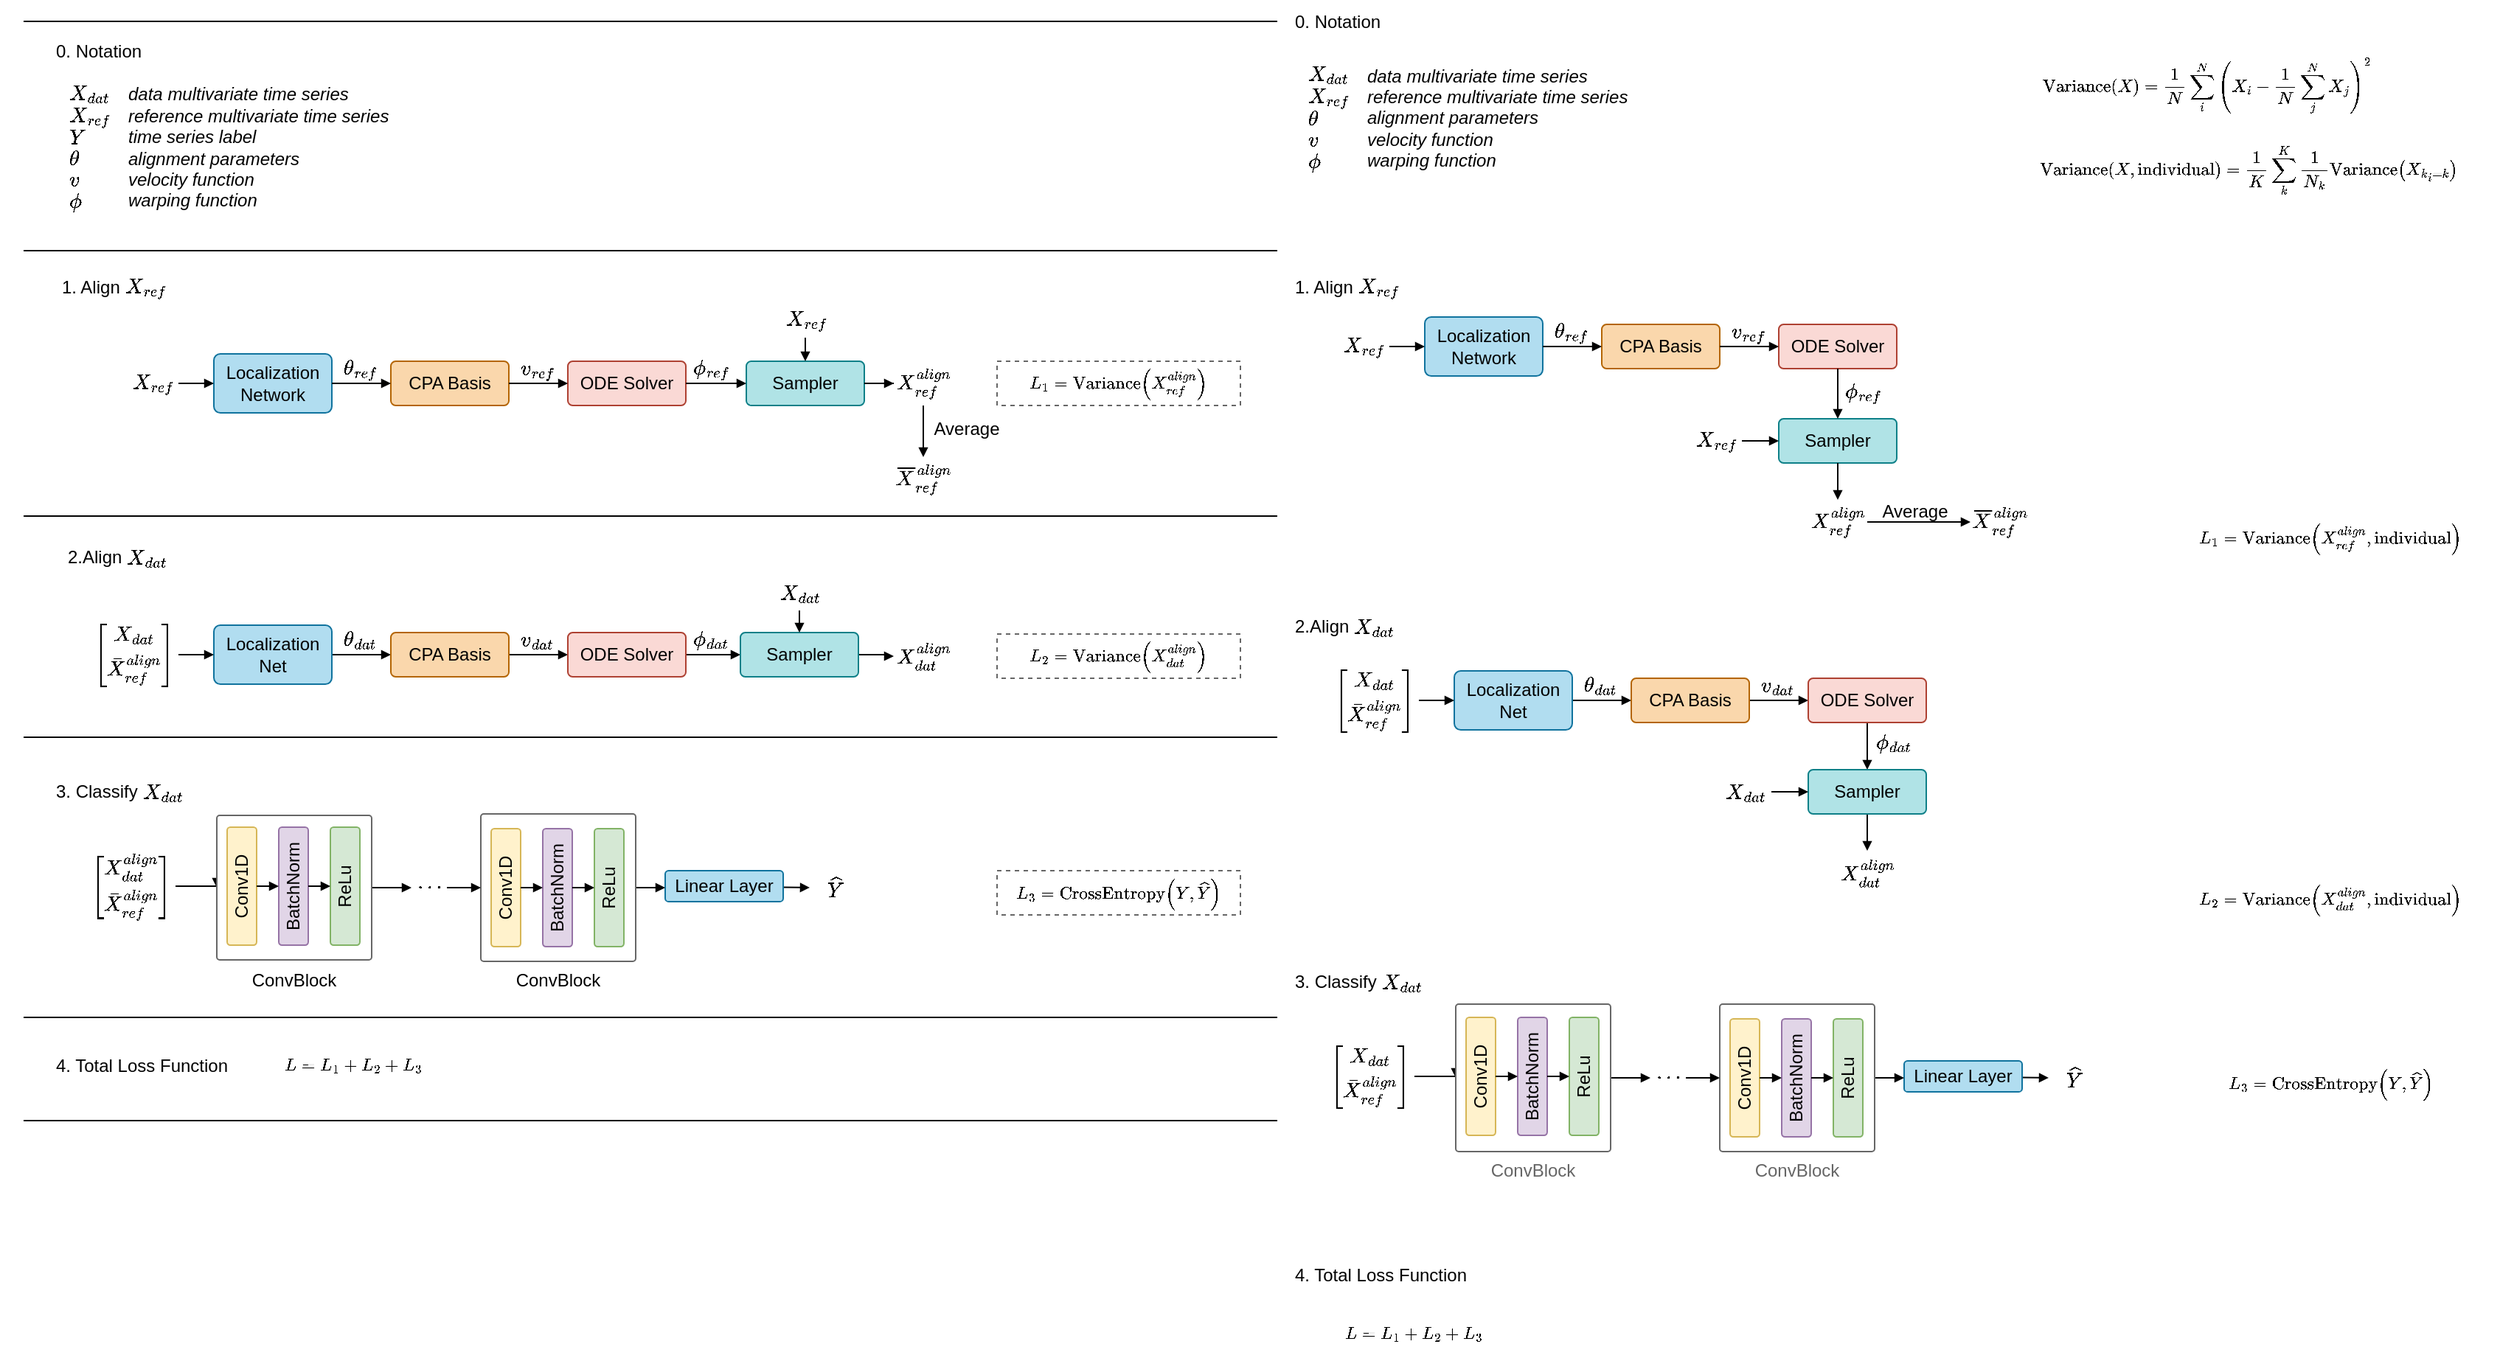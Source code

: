 <mxfile version="20.2.0" type="device"><diagram id="0nmEC4DZHQXaGbB8LOBu" name="Page-1"><mxGraphModel dx="2800" dy="1153" grid="1" gridSize="10" guides="1" tooltips="1" connect="1" arrows="1" fold="1" page="1" pageScale="1" pageWidth="850" pageHeight="1100" math="1" shadow="0"><root><mxCell id="0"/><mxCell id="1" parent="0"/><mxCell id="PdbqBNazGg98I8YYl-Zm-2" value="&lt;div&gt;1. Align `X_{ref}`&lt;/div&gt;" style="text;html=1;strokeColor=none;fillColor=none;align=left;verticalAlign=middle;whiteSpace=wrap;rounded=0;" vertex="1" parent="1"><mxGeometry x="10" y="190" width="120" height="30" as="geometry"/></mxCell><mxCell id="PdbqBNazGg98I8YYl-Zm-34" value="" style="group" vertex="1" connectable="0" parent="1"><mxGeometry x="19" y="50" width="290" height="80" as="geometry"/></mxCell><mxCell id="PdbqBNazGg98I8YYl-Zm-31" value="&lt;div&gt;`X_{dat}`&lt;br&gt;&lt;/div&gt;&lt;div&gt;`X_{ref}`&lt;br&gt;&lt;/div&gt;&lt;div&gt;`\theta`&lt;/div&gt;&lt;div&gt;`v`&lt;/div&gt;&lt;div&gt;`\phi`&lt;/div&gt;" style="text;html=1;strokeColor=none;fillColor=none;align=left;verticalAlign=middle;whiteSpace=wrap;rounded=0;" vertex="1" parent="PdbqBNazGg98I8YYl-Zm-34"><mxGeometry width="250" height="80" as="geometry"/></mxCell><mxCell id="PdbqBNazGg98I8YYl-Zm-33" value="&lt;div&gt;data multivariate time series &lt;br&gt;&lt;/div&gt;&lt;div&gt;reference multivariate time series&lt;br&gt;&lt;/div&gt;&lt;div&gt;alignment parameters&lt;/div&gt;&lt;div&gt;velocity function&lt;/div&gt;&lt;div&gt;warping function&lt;/div&gt;" style="text;html=1;strokeColor=none;fillColor=none;align=left;verticalAlign=middle;whiteSpace=wrap;rounded=0;fontStyle=2" vertex="1" parent="PdbqBNazGg98I8YYl-Zm-34"><mxGeometry x="40" width="250" height="80" as="geometry"/></mxCell><mxCell id="PdbqBNazGg98I8YYl-Zm-35" value="`\text{Variance}(X) = \frac{1}{N} \sum_{i}^{N} (X_i - \frac{1}{N} \sum_{j}^{N} X_j)^2`" style="text;html=1;strokeColor=none;fillColor=none;align=center;verticalAlign=middle;whiteSpace=wrap;rounded=0;fontSize=10;" vertex="1" parent="1"><mxGeometry x="500.5" y="40" width="258" height="55" as="geometry"/></mxCell><mxCell id="PdbqBNazGg98I8YYl-Zm-36" value="`\text{Variance}(X, \text{individual}) =  \frac{1}{K} \sum_{k}^{K} \frac{1}{N_k} \text{Variance}(X_{k_{i} = k})`" style="text;html=1;strokeColor=none;fillColor=none;align=center;verticalAlign=middle;whiteSpace=wrap;rounded=0;fontSize=10;" vertex="1" parent="1"><mxGeometry x="490" y="110" width="338" height="30" as="geometry"/></mxCell><mxCell id="PdbqBNazGg98I8YYl-Zm-38" value="0. Notation" style="text;html=1;strokeColor=none;fillColor=none;align=left;verticalAlign=middle;whiteSpace=wrap;rounded=0;" vertex="1" parent="1"><mxGeometry x="10" y="10" width="120" height="30" as="geometry"/></mxCell><mxCell id="PdbqBNazGg98I8YYl-Zm-40" value="2.Align `X_{dat}`" style="text;html=1;strokeColor=none;fillColor=none;align=left;verticalAlign=middle;whiteSpace=wrap;rounded=0;" vertex="1" parent="1"><mxGeometry x="10" y="420" width="120" height="30" as="geometry"/></mxCell><mxCell id="PdbqBNazGg98I8YYl-Zm-41" value="" style="edgeStyle=orthogonalEdgeStyle;rounded=0;sketch=0;orthogonalLoop=1;jettySize=auto;html=1;endArrow=block;endFill=1;startSize=2;endSize=4;strokeWidth=1;" edge="1" parent="1" source="PdbqBNazGg98I8YYl-Zm-42" target="PdbqBNazGg98I8YYl-Zm-47"><mxGeometry relative="1" as="geometry"/></mxCell><mxCell id="PdbqBNazGg98I8YYl-Zm-42" value="Localization Net" style="rounded=1;whiteSpace=wrap;html=1;arcSize=11;fillColor=#b1ddf0;strokeColor=#10739e;" vertex="1" parent="1"><mxGeometry x="120" y="465" width="80" height="40" as="geometry"/></mxCell><mxCell id="PdbqBNazGg98I8YYl-Zm-43" value="" style="edgeStyle=orthogonalEdgeStyle;rounded=0;orthogonalLoop=1;jettySize=auto;html=1;endArrow=block;endFill=1;strokeWidth=1;endSize=4;startSize=2;sketch=0;exitX=1;exitY=0.5;exitDx=0;exitDy=0;" edge="1" parent="1" source="PdbqBNazGg98I8YYl-Zm-44" target="PdbqBNazGg98I8YYl-Zm-42"><mxGeometry relative="1" as="geometry"><mxPoint x="90" y="485" as="sourcePoint"/></mxGeometry></mxCell><mxCell id="PdbqBNazGg98I8YYl-Zm-44" value="&lt;div&gt;$$\begin{bmatrix}X_{dat}\\ \bar{X}_{ref}^{align} \end{bmatrix}$$&lt;/div&gt;" style="text;html=1;strokeColor=none;fillColor=none;align=center;verticalAlign=middle;whiteSpace=wrap;rounded=0;" vertex="1" parent="1"><mxGeometry x="36" y="455" width="60" height="60" as="geometry"/></mxCell><mxCell id="PdbqBNazGg98I8YYl-Zm-45" value="&lt;div&gt;`\theta_{dat}`&lt;/div&gt;" style="text;html=1;strokeColor=none;fillColor=none;align=center;verticalAlign=middle;whiteSpace=wrap;rounded=0;" vertex="1" parent="1"><mxGeometry x="202" y="460" width="35" height="30" as="geometry"/></mxCell><mxCell id="PdbqBNazGg98I8YYl-Zm-46" value="" style="edgeStyle=orthogonalEdgeStyle;rounded=0;sketch=0;orthogonalLoop=1;jettySize=auto;html=1;endArrow=block;endFill=1;startSize=2;endSize=4;strokeWidth=1;" edge="1" parent="1" source="PdbqBNazGg98I8YYl-Zm-47" target="PdbqBNazGg98I8YYl-Zm-49"><mxGeometry relative="1" as="geometry"/></mxCell><mxCell id="PdbqBNazGg98I8YYl-Zm-47" value="CPA Basis" style="rounded=1;whiteSpace=wrap;html=1;arcSize=11;fillColor=#fad7ac;strokeColor=#b46504;" vertex="1" parent="1"><mxGeometry x="240" y="470" width="80" height="30" as="geometry"/></mxCell><mxCell id="PdbqBNazGg98I8YYl-Zm-48" value="" style="edgeStyle=orthogonalEdgeStyle;rounded=0;sketch=0;orthogonalLoop=1;jettySize=auto;html=1;endArrow=block;endFill=1;startSize=2;endSize=4;strokeWidth=1;" edge="1" parent="1" source="PdbqBNazGg98I8YYl-Zm-49" target="PdbqBNazGg98I8YYl-Zm-53"><mxGeometry relative="1" as="geometry"/></mxCell><mxCell id="PdbqBNazGg98I8YYl-Zm-49" value="ODE Solver" style="rounded=1;whiteSpace=wrap;html=1;arcSize=11;fillColor=#fad9d5;strokeColor=#ae4132;" vertex="1" parent="1"><mxGeometry x="360" y="470" width="80" height="30" as="geometry"/></mxCell><mxCell id="PdbqBNazGg98I8YYl-Zm-50" value="&lt;div&gt;`v_{dat}`&lt;/div&gt;" style="text;html=1;strokeColor=none;fillColor=none;align=center;verticalAlign=middle;whiteSpace=wrap;rounded=0;" vertex="1" parent="1"><mxGeometry x="322" y="460" width="35" height="30" as="geometry"/></mxCell><mxCell id="PdbqBNazGg98I8YYl-Zm-51" value="&lt;div&gt;`\phi_{dat}`&lt;/div&gt;" style="text;html=1;strokeColor=none;fillColor=none;align=center;verticalAlign=middle;whiteSpace=wrap;rounded=0;" vertex="1" parent="1"><mxGeometry x="401" y="499" width="35" height="30" as="geometry"/></mxCell><mxCell id="PdbqBNazGg98I8YYl-Zm-52" value="" style="edgeStyle=orthogonalEdgeStyle;rounded=0;sketch=0;orthogonalLoop=1;jettySize=auto;html=1;endArrow=block;endFill=1;startSize=2;endSize=4;strokeWidth=1;entryX=0.5;entryY=0;entryDx=0;entryDy=0;" edge="1" parent="1" source="PdbqBNazGg98I8YYl-Zm-53" target="PdbqBNazGg98I8YYl-Zm-56"><mxGeometry relative="1" as="geometry"><mxPoint x="491" y="547" as="targetPoint"/></mxGeometry></mxCell><mxCell id="PdbqBNazGg98I8YYl-Zm-53" value="Sampler" style="rounded=1;whiteSpace=wrap;html=1;arcSize=11;fillColor=#b0e3e6;strokeColor=#0e8088;" vertex="1" parent="1"><mxGeometry x="360" y="532" width="80" height="30" as="geometry"/></mxCell><mxCell id="PdbqBNazGg98I8YYl-Zm-54" value="" style="edgeStyle=orthogonalEdgeStyle;rounded=0;orthogonalLoop=1;jettySize=auto;html=1;endArrow=block;endFill=1;strokeWidth=1;endSize=4;startSize=2;sketch=0;entryX=0;entryY=0.5;entryDx=0;entryDy=0;" edge="1" parent="1" source="PdbqBNazGg98I8YYl-Zm-55" target="PdbqBNazGg98I8YYl-Zm-53"><mxGeometry relative="1" as="geometry"><mxPoint x="360" y="546.966" as="targetPoint"/></mxGeometry></mxCell><mxCell id="PdbqBNazGg98I8YYl-Zm-55" value="&lt;div&gt;`X_{dat}`&lt;/div&gt;" style="text;html=1;strokeColor=none;fillColor=none;align=center;verticalAlign=middle;whiteSpace=wrap;rounded=0;" vertex="1" parent="1"><mxGeometry x="300" y="532" width="35" height="30" as="geometry"/></mxCell><mxCell id="PdbqBNazGg98I8YYl-Zm-56" value="`X_{dat}^{align}`" style="text;html=1;strokeColor=none;fillColor=none;align=center;verticalAlign=middle;whiteSpace=wrap;rounded=0;" vertex="1" parent="1"><mxGeometry x="380" y="587" width="40" height="30" as="geometry"/></mxCell><mxCell id="PdbqBNazGg98I8YYl-Zm-60" value="`L_2 = \text{Variance}(X_{dat}^{align}, \text{individual})`" style="text;html=1;strokeColor=none;fillColor=none;align=center;verticalAlign=middle;whiteSpace=wrap;rounded=0;fontSize=10;" vertex="1" parent="1"><mxGeometry x="600" y="605" width="228" height="30" as="geometry"/></mxCell><mxCell id="PdbqBNazGg98I8YYl-Zm-62" value="" style="rounded=0;sketch=0;orthogonalLoop=1;jettySize=auto;html=1;endArrow=block;endFill=1;startSize=2;endSize=4;strokeWidth=1;entryX=0;entryY=0.5;entryDx=0;entryDy=0;" edge="1" parent="1" source="PdbqBNazGg98I8YYl-Zm-63" target="PdbqBNazGg98I8YYl-Zm-69"><mxGeometry relative="1" as="geometry"><mxPoint x="337" y="740" as="targetPoint"/></mxGeometry></mxCell><mxCell id="PdbqBNazGg98I8YYl-Zm-63" value="Linear Layer" style="rounded=1;whiteSpace=wrap;html=1;arcSize=11;fillColor=#b1ddf0;strokeColor=#10739e;" vertex="1" parent="1"><mxGeometry x="425" y="729.5" width="80" height="21" as="geometry"/></mxCell><mxCell id="PdbqBNazGg98I8YYl-Zm-64" value="" style="edgeStyle=orthogonalEdgeStyle;rounded=0;orthogonalLoop=1;jettySize=auto;html=1;endArrow=block;endFill=1;strokeWidth=1;endSize=4;startSize=2;sketch=0;exitX=1;exitY=0.5;exitDx=0;exitDy=0;entryX=0;entryY=0.5;entryDx=0;entryDy=0;" edge="1" parent="1" source="PdbqBNazGg98I8YYl-Zm-65" target="PdbqBNazGg98I8YYl-Zm-70"><mxGeometry relative="1" as="geometry"><mxPoint x="87" y="740" as="sourcePoint"/></mxGeometry></mxCell><mxCell id="PdbqBNazGg98I8YYl-Zm-65" value="&lt;div&gt;$$\begin{bmatrix}X_{dat}\\ \bar{X}_{ref}^{align} \end{bmatrix}$$&lt;/div&gt;" style="text;html=1;strokeColor=none;fillColor=none;align=center;verticalAlign=middle;whiteSpace=wrap;rounded=0;" vertex="1" parent="1"><mxGeometry x="33" y="710" width="60" height="60" as="geometry"/></mxCell><mxCell id="PdbqBNazGg98I8YYl-Zm-67" value="3. Classify `X_{dat}`" style="text;html=1;strokeColor=none;fillColor=none;align=left;verticalAlign=middle;whiteSpace=wrap;rounded=0;" vertex="1" parent="1"><mxGeometry x="10" y="661" width="120" height="30" as="geometry"/></mxCell><mxCell id="PdbqBNazGg98I8YYl-Zm-68" value="`L_3 = \text{CrossEntropy}(Y, \hat{Y})`" style="text;html=1;strokeColor=none;fillColor=none;align=center;verticalAlign=middle;whiteSpace=wrap;rounded=0;fontSize=10;" vertex="1" parent="1"><mxGeometry x="600" y="729.5" width="228" height="30" as="geometry"/></mxCell><mxCell id="PdbqBNazGg98I8YYl-Zm-69" value="&lt;div&gt;`\hat{Y}`&lt;/div&gt;" style="text;html=1;strokeColor=none;fillColor=none;align=center;verticalAlign=middle;whiteSpace=wrap;rounded=0;" vertex="1" parent="1"><mxGeometry x="523" y="726" width="35" height="30" as="geometry"/></mxCell><mxCell id="PdbqBNazGg98I8YYl-Zm-126" style="edgeStyle=none;rounded=0;sketch=0;orthogonalLoop=1;jettySize=auto;html=1;entryX=0;entryY=0.5;entryDx=0;entryDy=0;fontSize=11;fontColor=default;endArrow=block;endFill=1;startSize=2;endSize=4;strokeWidth=1;" edge="1" parent="1" source="PdbqBNazGg98I8YYl-Zm-70" target="PdbqBNazGg98I8YYl-Zm-123"><mxGeometry relative="1" as="geometry"/></mxCell><mxCell id="PdbqBNazGg98I8YYl-Zm-70" value="" style="rounded=1;whiteSpace=wrap;html=1;arcSize=2;verticalAlign=top;strokeColor=#666666;" vertex="1" parent="1"><mxGeometry x="121" y="691" width="105" height="100" as="geometry"/></mxCell><mxCell id="PdbqBNazGg98I8YYl-Zm-97" value="" style="group;rotation=-90;" vertex="1" connectable="0" parent="1"><mxGeometry x="133" y="695" width="100" height="90" as="geometry"/></mxCell><mxCell id="PdbqBNazGg98I8YYl-Zm-98" value="Conv1D" style="rounded=1;whiteSpace=wrap;html=1;arcSize=11;rotation=-90;fillColor=#fff2cc;strokeColor=#d6b656;" vertex="1" parent="PdbqBNazGg98I8YYl-Zm-97"><mxGeometry x="-35" y="35" width="80" height="20" as="geometry"/></mxCell><mxCell id="PdbqBNazGg98I8YYl-Zm-99" value="BatchNorm" style="rounded=1;whiteSpace=wrap;html=1;arcSize=11;rotation=-90;fillColor=#e1d5e7;strokeColor=#9673a6;" vertex="1" parent="PdbqBNazGg98I8YYl-Zm-97"><mxGeometry y="35" width="80" height="20" as="geometry"/></mxCell><mxCell id="PdbqBNazGg98I8YYl-Zm-100" style="edgeStyle=orthogonalEdgeStyle;rounded=0;sketch=0;orthogonalLoop=1;jettySize=auto;html=1;entryX=0.5;entryY=0;entryDx=0;entryDy=0;fontSize=11;fontColor=default;endArrow=block;endFill=1;startSize=2;endSize=4;strokeWidth=1;exitX=0.5;exitY=1;exitDx=0;exitDy=0;" edge="1" parent="PdbqBNazGg98I8YYl-Zm-97" source="PdbqBNazGg98I8YYl-Zm-98" target="PdbqBNazGg98I8YYl-Zm-99"><mxGeometry relative="1" as="geometry"><mxPoint x="35" y="25" as="sourcePoint"/></mxGeometry></mxCell><mxCell id="PdbqBNazGg98I8YYl-Zm-101" value="ReLu" style="rounded=1;whiteSpace=wrap;html=1;arcSize=11;rotation=-90;fillColor=#d5e8d4;strokeColor=#82b366;" vertex="1" parent="PdbqBNazGg98I8YYl-Zm-97"><mxGeometry x="35" y="35" width="80" height="20" as="geometry"/></mxCell><mxCell id="PdbqBNazGg98I8YYl-Zm-102" style="edgeStyle=orthogonalEdgeStyle;rounded=0;sketch=0;orthogonalLoop=1;jettySize=auto;html=1;fontSize=11;fontColor=default;endArrow=block;endFill=1;startSize=2;endSize=4;strokeWidth=1;exitX=0.5;exitY=1;exitDx=0;exitDy=0;entryX=0.5;entryY=0;entryDx=0;entryDy=0;" edge="1" parent="PdbqBNazGg98I8YYl-Zm-97" source="PdbqBNazGg98I8YYl-Zm-99" target="PdbqBNazGg98I8YYl-Zm-101"><mxGeometry relative="1" as="geometry"><mxPoint x="65" y="35" as="sourcePoint"/><mxPoint x="75" y="45" as="targetPoint"/></mxGeometry></mxCell><mxCell id="PdbqBNazGg98I8YYl-Zm-113" value="ConvBlock" style="text;html=1;strokeColor=none;fillColor=none;align=center;verticalAlign=middle;whiteSpace=wrap;rounded=0;fontColor=#666666;" vertex="1" parent="1"><mxGeometry x="156" y="789" width="35" height="30" as="geometry"/></mxCell><mxCell id="PdbqBNazGg98I8YYl-Zm-115" value="" style="edgeStyle=orthogonalEdgeStyle;rounded=0;sketch=0;orthogonalLoop=1;jettySize=auto;html=1;fontSize=11;fontColor=default;endArrow=block;endFill=1;startSize=2;endSize=4;strokeWidth=1;" edge="1" parent="1" source="PdbqBNazGg98I8YYl-Zm-114" target="PdbqBNazGg98I8YYl-Zm-63"><mxGeometry relative="1" as="geometry"><Array as="points"><mxPoint x="430" y="741"/><mxPoint x="430" y="741"/></Array></mxGeometry></mxCell><mxCell id="PdbqBNazGg98I8YYl-Zm-114" value="" style="rounded=1;whiteSpace=wrap;html=1;arcSize=2;verticalAlign=top;strokeColor=#666666;" vertex="1" parent="1"><mxGeometry x="300" y="691" width="105" height="100" as="geometry"/></mxCell><mxCell id="PdbqBNazGg98I8YYl-Zm-116" value="ConvBlock" style="text;html=1;strokeColor=none;fillColor=none;align=center;verticalAlign=middle;whiteSpace=wrap;rounded=0;fontColor=#666666;" vertex="1" parent="1"><mxGeometry x="335" y="789" width="35" height="30" as="geometry"/></mxCell><mxCell id="PdbqBNazGg98I8YYl-Zm-117" value="" style="group;rotation=-90;" vertex="1" connectable="0" parent="1"><mxGeometry x="312" y="696" width="100" height="90" as="geometry"/></mxCell><mxCell id="PdbqBNazGg98I8YYl-Zm-118" value="Conv1D" style="rounded=1;whiteSpace=wrap;html=1;arcSize=11;rotation=-90;fillColor=#fff2cc;strokeColor=#d6b656;" vertex="1" parent="PdbqBNazGg98I8YYl-Zm-117"><mxGeometry x="-35" y="35" width="80" height="20" as="geometry"/></mxCell><mxCell id="PdbqBNazGg98I8YYl-Zm-119" value="BatchNorm" style="rounded=1;whiteSpace=wrap;html=1;arcSize=11;rotation=-90;fillColor=#e1d5e7;strokeColor=#9673a6;" vertex="1" parent="PdbqBNazGg98I8YYl-Zm-117"><mxGeometry y="35" width="80" height="20" as="geometry"/></mxCell><mxCell id="PdbqBNazGg98I8YYl-Zm-120" style="edgeStyle=orthogonalEdgeStyle;rounded=0;sketch=0;orthogonalLoop=1;jettySize=auto;html=1;entryX=0.5;entryY=0;entryDx=0;entryDy=0;fontSize=11;fontColor=default;endArrow=block;endFill=1;startSize=2;endSize=4;strokeWidth=1;exitX=0.5;exitY=1;exitDx=0;exitDy=0;" edge="1" parent="PdbqBNazGg98I8YYl-Zm-117" source="PdbqBNazGg98I8YYl-Zm-118" target="PdbqBNazGg98I8YYl-Zm-119"><mxGeometry relative="1" as="geometry"><mxPoint x="35" y="25" as="sourcePoint"/></mxGeometry></mxCell><mxCell id="PdbqBNazGg98I8YYl-Zm-121" value="ReLu" style="rounded=1;whiteSpace=wrap;html=1;arcSize=11;rotation=-90;fillColor=#d5e8d4;strokeColor=#82b366;" vertex="1" parent="PdbqBNazGg98I8YYl-Zm-117"><mxGeometry x="35" y="35" width="80" height="20" as="geometry"/></mxCell><mxCell id="PdbqBNazGg98I8YYl-Zm-122" style="edgeStyle=orthogonalEdgeStyle;rounded=0;sketch=0;orthogonalLoop=1;jettySize=auto;html=1;fontSize=11;fontColor=default;endArrow=block;endFill=1;startSize=2;endSize=4;strokeWidth=1;exitX=0.5;exitY=1;exitDx=0;exitDy=0;entryX=0.5;entryY=0;entryDx=0;entryDy=0;" edge="1" parent="PdbqBNazGg98I8YYl-Zm-117" source="PdbqBNazGg98I8YYl-Zm-119" target="PdbqBNazGg98I8YYl-Zm-121"><mxGeometry relative="1" as="geometry"><mxPoint x="65" y="35" as="sourcePoint"/><mxPoint x="75" y="45" as="targetPoint"/></mxGeometry></mxCell><mxCell id="PdbqBNazGg98I8YYl-Zm-127" style="edgeStyle=none;rounded=0;sketch=0;orthogonalLoop=1;jettySize=auto;html=1;exitX=1;exitY=0.5;exitDx=0;exitDy=0;entryX=0;entryY=0.5;entryDx=0;entryDy=0;fontSize=11;fontColor=default;endArrow=block;endFill=1;startSize=2;endSize=4;strokeWidth=1;" edge="1" parent="1" source="PdbqBNazGg98I8YYl-Zm-123" target="PdbqBNazGg98I8YYl-Zm-114"><mxGeometry relative="1" as="geometry"/></mxCell><mxCell id="PdbqBNazGg98I8YYl-Zm-123" value="`\cdots`" style="text;html=1;strokeColor=none;fillColor=none;align=center;verticalAlign=top;whiteSpace=wrap;rounded=0;" vertex="1" parent="1"><mxGeometry x="253" y="726" width="24" height="30" as="geometry"/></mxCell><mxCell id="PdbqBNazGg98I8YYl-Zm-128" value="`L=L_{1} + L_{2} + L_{3}`" style="text;html=1;strokeColor=none;fillColor=none;align=center;verticalAlign=middle;whiteSpace=wrap;rounded=0;fontSize=10;" vertex="1" parent="1"><mxGeometry x="29" y="900" width="127" height="30" as="geometry"/></mxCell><mxCell id="PdbqBNazGg98I8YYl-Zm-29" value="`L_1 = \text{Variance}(X_{ref}^{align}, \text{individual})`" style="text;html=1;strokeColor=none;fillColor=none;align=center;verticalAlign=middle;whiteSpace=wrap;rounded=0;fontSize=10;" vertex="1" parent="1"><mxGeometry x="600" y="360" width="228" height="30" as="geometry"/></mxCell><mxCell id="PdbqBNazGg98I8YYl-Zm-131" value="4. Total Loss Function" style="text;html=1;strokeColor=none;fillColor=none;align=left;verticalAlign=middle;whiteSpace=wrap;rounded=0;" vertex="1" parent="1"><mxGeometry x="10" y="860" width="120" height="30" as="geometry"/></mxCell><mxCell id="PdbqBNazGg98I8YYl-Zm-1" value="Localization Network" style="rounded=1;whiteSpace=wrap;html=1;arcSize=11;fillColor=#b1ddf0;strokeColor=#10739e;" vertex="1" parent="1"><mxGeometry x="100" y="225" width="80" height="40" as="geometry"/></mxCell><mxCell id="PdbqBNazGg98I8YYl-Zm-4" value="" style="edgeStyle=orthogonalEdgeStyle;rounded=0;orthogonalLoop=1;jettySize=auto;html=1;endArrow=block;endFill=1;strokeWidth=1;endSize=4;startSize=2;sketch=0;" edge="1" parent="1" source="PdbqBNazGg98I8YYl-Zm-3" target="PdbqBNazGg98I8YYl-Zm-1"><mxGeometry relative="1" as="geometry"/></mxCell><mxCell id="PdbqBNazGg98I8YYl-Zm-3" value="&lt;div&gt;`X_{ref}`&lt;/div&gt;" style="text;html=1;strokeColor=none;fillColor=none;align=center;verticalAlign=middle;whiteSpace=wrap;rounded=0;" vertex="1" parent="1"><mxGeometry x="41" y="230" width="35" height="30" as="geometry"/></mxCell><mxCell id="PdbqBNazGg98I8YYl-Zm-7" value="&lt;div&gt;`\theta_{ref}`&lt;/div&gt;" style="text;html=1;strokeColor=none;fillColor=none;align=center;verticalAlign=middle;whiteSpace=wrap;rounded=0;" vertex="1" parent="1"><mxGeometry x="182" y="220" width="35" height="30" as="geometry"/></mxCell><mxCell id="PdbqBNazGg98I8YYl-Zm-10" value="CPA Basis" style="rounded=1;whiteSpace=wrap;html=1;arcSize=11;fillColor=#fad7ac;strokeColor=#b46504;" vertex="1" parent="1"><mxGeometry x="220" y="230" width="80" height="30" as="geometry"/></mxCell><mxCell id="PdbqBNazGg98I8YYl-Zm-15" value="" style="edgeStyle=orthogonalEdgeStyle;rounded=0;sketch=0;orthogonalLoop=1;jettySize=auto;html=1;endArrow=block;endFill=1;startSize=2;endSize=4;strokeWidth=1;" edge="1" parent="1" source="PdbqBNazGg98I8YYl-Zm-1" target="PdbqBNazGg98I8YYl-Zm-10"><mxGeometry relative="1" as="geometry"/></mxCell><mxCell id="PdbqBNazGg98I8YYl-Zm-11" value="ODE Solver" style="rounded=1;whiteSpace=wrap;html=1;arcSize=11;fillColor=#fad9d5;strokeColor=#ae4132;" vertex="1" parent="1"><mxGeometry x="340" y="230" width="80" height="30" as="geometry"/></mxCell><mxCell id="PdbqBNazGg98I8YYl-Zm-16" value="" style="edgeStyle=orthogonalEdgeStyle;rounded=0;sketch=0;orthogonalLoop=1;jettySize=auto;html=1;endArrow=block;endFill=1;startSize=2;endSize=4;strokeWidth=1;" edge="1" parent="1" source="PdbqBNazGg98I8YYl-Zm-10" target="PdbqBNazGg98I8YYl-Zm-11"><mxGeometry relative="1" as="geometry"/></mxCell><mxCell id="PdbqBNazGg98I8YYl-Zm-12" value="&lt;div&gt;`v_{ref}`&lt;/div&gt;" style="text;html=1;strokeColor=none;fillColor=none;align=center;verticalAlign=middle;whiteSpace=wrap;rounded=0;" vertex="1" parent="1"><mxGeometry x="302" y="220" width="35" height="30" as="geometry"/></mxCell><mxCell id="PdbqBNazGg98I8YYl-Zm-13" value="&lt;div&gt;`\phi_{ref}`&lt;/div&gt;" style="text;html=1;strokeColor=none;fillColor=none;align=center;verticalAlign=middle;whiteSpace=wrap;rounded=0;" vertex="1" parent="1"><mxGeometry x="380" y="261" width="35" height="30" as="geometry"/></mxCell><mxCell id="PdbqBNazGg98I8YYl-Zm-14" value="Sampler" style="rounded=1;whiteSpace=wrap;html=1;arcSize=11;fillColor=#b0e3e6;strokeColor=#0e8088;" vertex="1" parent="1"><mxGeometry x="340" y="294" width="80" height="30" as="geometry"/></mxCell><mxCell id="PdbqBNazGg98I8YYl-Zm-17" value="" style="edgeStyle=orthogonalEdgeStyle;rounded=0;sketch=0;orthogonalLoop=1;jettySize=auto;html=1;endArrow=block;endFill=1;startSize=2;endSize=4;strokeWidth=1;" edge="1" parent="1" source="PdbqBNazGg98I8YYl-Zm-11" target="PdbqBNazGg98I8YYl-Zm-14"><mxGeometry relative="1" as="geometry"/></mxCell><mxCell id="PdbqBNazGg98I8YYl-Zm-18" value="" style="edgeStyle=orthogonalEdgeStyle;rounded=0;orthogonalLoop=1;jettySize=auto;html=1;endArrow=block;endFill=1;strokeWidth=1;endSize=4;startSize=2;sketch=0;entryX=0;entryY=0.5;entryDx=0;entryDy=0;" edge="1" parent="1" source="PdbqBNazGg98I8YYl-Zm-19" target="PdbqBNazGg98I8YYl-Zm-14"><mxGeometry relative="1" as="geometry"><mxPoint x="340" y="308.966" as="targetPoint"/></mxGeometry></mxCell><mxCell id="PdbqBNazGg98I8YYl-Zm-19" value="&lt;div&gt;`X_{ref}`&lt;/div&gt;" style="text;html=1;strokeColor=none;fillColor=none;align=center;verticalAlign=middle;whiteSpace=wrap;rounded=0;" vertex="1" parent="1"><mxGeometry x="280" y="294" width="35" height="30" as="geometry"/></mxCell><mxCell id="PdbqBNazGg98I8YYl-Zm-20" value="`X_{ref}^{align}`" style="text;html=1;strokeColor=none;fillColor=none;align=center;verticalAlign=middle;whiteSpace=wrap;rounded=0;" vertex="1" parent="1"><mxGeometry x="360" y="349" width="40" height="30" as="geometry"/></mxCell><mxCell id="PdbqBNazGg98I8YYl-Zm-26" value="" style="edgeStyle=orthogonalEdgeStyle;rounded=0;sketch=0;orthogonalLoop=1;jettySize=auto;html=1;endArrow=block;endFill=1;startSize=2;endSize=4;strokeWidth=1;entryX=0.5;entryY=0;entryDx=0;entryDy=0;" edge="1" parent="1" source="PdbqBNazGg98I8YYl-Zm-14" target="PdbqBNazGg98I8YYl-Zm-20"><mxGeometry relative="1" as="geometry"><mxPoint x="471" y="309" as="targetPoint"/></mxGeometry></mxCell><mxCell id="PdbqBNazGg98I8YYl-Zm-24" value="`\bar{X}_{ref}^{align}`" style="text;html=1;strokeColor=none;fillColor=none;align=center;verticalAlign=middle;whiteSpace=wrap;rounded=0;" vertex="1" parent="1"><mxGeometry x="470" y="349" width="40" height="30" as="geometry"/></mxCell><mxCell id="PdbqBNazGg98I8YYl-Zm-27" value="" style="edgeStyle=orthogonalEdgeStyle;rounded=0;sketch=0;orthogonalLoop=1;jettySize=auto;html=1;endArrow=block;endFill=1;startSize=2;endSize=4;strokeWidth=1;exitX=1;exitY=0.5;exitDx=0;exitDy=0;" edge="1" parent="1" source="PdbqBNazGg98I8YYl-Zm-20" target="PdbqBNazGg98I8YYl-Zm-24"><mxGeometry relative="1" as="geometry"><mxPoint x="415" y="364" as="sourcePoint"/></mxGeometry></mxCell><mxCell id="PdbqBNazGg98I8YYl-Zm-28" value="&lt;font style=&quot;font-size: 12px;&quot;&gt;Average&lt;/font&gt;" style="edgeLabel;html=1;align=center;verticalAlign=middle;resizable=0;points=[];fontColor=default;labelBackgroundColor=none;" vertex="1" connectable="0" parent="PdbqBNazGg98I8YYl-Zm-27"><mxGeometry x="0.36" y="2" relative="1" as="geometry"><mxPoint x="-16" y="-5" as="offset"/></mxGeometry></mxCell><mxCell id="PdbqBNazGg98I8YYl-Zm-132" value="Localization Network" style="rounded=1;whiteSpace=wrap;html=1;arcSize=11;fillColor=#b1ddf0;strokeColor=#10739e;" vertex="1" parent="1"><mxGeometry x="-721" y="250" width="80" height="40" as="geometry"/></mxCell><mxCell id="PdbqBNazGg98I8YYl-Zm-133" value="" style="edgeStyle=orthogonalEdgeStyle;rounded=0;orthogonalLoop=1;jettySize=auto;html=1;endArrow=block;endFill=1;strokeWidth=1;endSize=4;startSize=2;sketch=0;" edge="1" parent="1" source="PdbqBNazGg98I8YYl-Zm-134" target="PdbqBNazGg98I8YYl-Zm-132"><mxGeometry relative="1" as="geometry"/></mxCell><mxCell id="PdbqBNazGg98I8YYl-Zm-134" value="&lt;div&gt;`X_{ref}`&lt;/div&gt;" style="text;html=1;strokeColor=none;fillColor=none;align=center;verticalAlign=middle;whiteSpace=wrap;rounded=0;" vertex="1" parent="1"><mxGeometry x="-780" y="255" width="35" height="30" as="geometry"/></mxCell><mxCell id="PdbqBNazGg98I8YYl-Zm-135" value="&lt;div&gt;`\theta_{ref}`&lt;/div&gt;" style="text;html=1;strokeColor=none;fillColor=none;align=center;verticalAlign=middle;whiteSpace=wrap;rounded=0;" vertex="1" parent="1"><mxGeometry x="-639" y="245" width="35" height="30" as="geometry"/></mxCell><mxCell id="PdbqBNazGg98I8YYl-Zm-136" value="CPA Basis" style="rounded=1;whiteSpace=wrap;html=1;arcSize=11;fillColor=#fad7ac;strokeColor=#b46504;" vertex="1" parent="1"><mxGeometry x="-601" y="255" width="80" height="30" as="geometry"/></mxCell><mxCell id="PdbqBNazGg98I8YYl-Zm-137" value="" style="edgeStyle=orthogonalEdgeStyle;rounded=0;sketch=0;orthogonalLoop=1;jettySize=auto;html=1;endArrow=block;endFill=1;startSize=2;endSize=4;strokeWidth=1;" edge="1" parent="1" source="PdbqBNazGg98I8YYl-Zm-132" target="PdbqBNazGg98I8YYl-Zm-136"><mxGeometry relative="1" as="geometry"/></mxCell><mxCell id="PdbqBNazGg98I8YYl-Zm-138" value="ODE Solver" style="rounded=1;whiteSpace=wrap;html=1;arcSize=11;fillColor=#fad9d5;strokeColor=#ae4132;" vertex="1" parent="1"><mxGeometry x="-481" y="255" width="80" height="30" as="geometry"/></mxCell><mxCell id="PdbqBNazGg98I8YYl-Zm-139" value="" style="edgeStyle=orthogonalEdgeStyle;rounded=0;sketch=0;orthogonalLoop=1;jettySize=auto;html=1;endArrow=block;endFill=1;startSize=2;endSize=4;strokeWidth=1;" edge="1" parent="1" source="PdbqBNazGg98I8YYl-Zm-136" target="PdbqBNazGg98I8YYl-Zm-138"><mxGeometry relative="1" as="geometry"/></mxCell><mxCell id="PdbqBNazGg98I8YYl-Zm-140" value="&lt;div&gt;`v_{ref}`&lt;/div&gt;" style="text;html=1;strokeColor=none;fillColor=none;align=center;verticalAlign=middle;whiteSpace=wrap;rounded=0;" vertex="1" parent="1"><mxGeometry x="-519" y="245" width="35" height="30" as="geometry"/></mxCell><mxCell id="PdbqBNazGg98I8YYl-Zm-141" value="&lt;div&gt;`\phi_{ref}`&lt;/div&gt;" style="text;html=1;strokeColor=none;fillColor=none;align=center;verticalAlign=middle;whiteSpace=wrap;rounded=0;" vertex="1" parent="1"><mxGeometry x="-401" y="245" width="35" height="30" as="geometry"/></mxCell><mxCell id="PdbqBNazGg98I8YYl-Zm-142" value="Sampler" style="rounded=1;whiteSpace=wrap;html=1;arcSize=11;fillColor=#b0e3e6;strokeColor=#0e8088;" vertex="1" parent="1"><mxGeometry x="-360" y="255" width="80" height="30" as="geometry"/></mxCell><mxCell id="PdbqBNazGg98I8YYl-Zm-143" value="" style="edgeStyle=orthogonalEdgeStyle;rounded=0;sketch=0;orthogonalLoop=1;jettySize=auto;html=1;endArrow=block;endFill=1;startSize=2;endSize=4;strokeWidth=1;" edge="1" parent="1" source="PdbqBNazGg98I8YYl-Zm-138" target="PdbqBNazGg98I8YYl-Zm-142"><mxGeometry relative="1" as="geometry"/></mxCell><mxCell id="PdbqBNazGg98I8YYl-Zm-168" style="edgeStyle=none;rounded=0;sketch=0;orthogonalLoop=1;jettySize=auto;html=1;fontSize=11;fontColor=default;endArrow=block;endFill=1;startSize=2;endSize=4;strokeWidth=1;" edge="1" parent="1" source="PdbqBNazGg98I8YYl-Zm-145" target="PdbqBNazGg98I8YYl-Zm-142"><mxGeometry relative="1" as="geometry"/></mxCell><mxCell id="PdbqBNazGg98I8YYl-Zm-145" value="&lt;div&gt;`X_{ref}`&lt;/div&gt;" style="text;html=1;strokeColor=none;fillColor=none;align=center;verticalAlign=middle;whiteSpace=wrap;rounded=0;" vertex="1" parent="1"><mxGeometry x="-337.5" y="214" width="35" height="25" as="geometry"/></mxCell><mxCell id="PdbqBNazGg98I8YYl-Zm-146" value="`X_{ref}^{align}`" style="text;html=1;strokeColor=none;fillColor=none;align=center;verticalAlign=middle;whiteSpace=wrap;rounded=0;" vertex="1" parent="1"><mxGeometry x="-260" y="255" width="40" height="30" as="geometry"/></mxCell><mxCell id="PdbqBNazGg98I8YYl-Zm-147" value="" style="edgeStyle=orthogonalEdgeStyle;rounded=0;sketch=0;orthogonalLoop=1;jettySize=auto;html=1;endArrow=block;endFill=1;startSize=2;endSize=4;strokeWidth=1;entryX=0;entryY=0.5;entryDx=0;entryDy=0;" edge="1" parent="1" source="PdbqBNazGg98I8YYl-Zm-142" target="PdbqBNazGg98I8YYl-Zm-146"><mxGeometry relative="1" as="geometry"><mxPoint x="-350" y="350" as="targetPoint"/></mxGeometry></mxCell><mxCell id="PdbqBNazGg98I8YYl-Zm-148" value="`\bar{X}_{ref}^{align}`" style="text;html=1;strokeColor=none;fillColor=none;align=center;verticalAlign=middle;whiteSpace=wrap;rounded=0;" vertex="1" parent="1"><mxGeometry x="-260" y="320" width="40" height="30" as="geometry"/></mxCell><mxCell id="PdbqBNazGg98I8YYl-Zm-149" value="" style="edgeStyle=orthogonalEdgeStyle;rounded=0;sketch=0;orthogonalLoop=1;jettySize=auto;html=1;endArrow=block;endFill=1;startSize=2;endSize=4;strokeWidth=1;exitX=0.5;exitY=1;exitDx=0;exitDy=0;" edge="1" parent="1" source="PdbqBNazGg98I8YYl-Zm-146" target="PdbqBNazGg98I8YYl-Zm-148"><mxGeometry relative="1" as="geometry"><mxPoint x="-406" y="405" as="sourcePoint"/></mxGeometry></mxCell><mxCell id="PdbqBNazGg98I8YYl-Zm-150" value="&lt;font style=&quot;font-size: 12px;&quot;&gt;Average&lt;/font&gt;" style="edgeLabel;html=1;align=center;verticalAlign=middle;resizable=0;points=[];fontColor=default;labelBackgroundColor=none;" vertex="1" connectable="0" parent="PdbqBNazGg98I8YYl-Zm-149"><mxGeometry x="0.36" y="2" relative="1" as="geometry"><mxPoint x="27" y="-5" as="offset"/></mxGeometry></mxCell><mxCell id="PdbqBNazGg98I8YYl-Zm-151" value="" style="edgeStyle=orthogonalEdgeStyle;rounded=0;sketch=0;orthogonalLoop=1;jettySize=auto;html=1;endArrow=block;endFill=1;startSize=2;endSize=4;strokeWidth=1;" edge="1" parent="1" source="PdbqBNazGg98I8YYl-Zm-152" target="PdbqBNazGg98I8YYl-Zm-157"><mxGeometry relative="1" as="geometry"/></mxCell><mxCell id="PdbqBNazGg98I8YYl-Zm-152" value="Localization Net" style="rounded=1;whiteSpace=wrap;html=1;arcSize=11;fillColor=#b1ddf0;strokeColor=#10739e;" vertex="1" parent="1"><mxGeometry x="-721" y="434" width="80" height="40" as="geometry"/></mxCell><mxCell id="PdbqBNazGg98I8YYl-Zm-153" value="" style="edgeStyle=orthogonalEdgeStyle;rounded=0;orthogonalLoop=1;jettySize=auto;html=1;endArrow=block;endFill=1;strokeWidth=1;endSize=4;startSize=2;sketch=0;exitX=1;exitY=0.5;exitDx=0;exitDy=0;" edge="1" parent="1" source="PdbqBNazGg98I8YYl-Zm-154" target="PdbqBNazGg98I8YYl-Zm-152"><mxGeometry relative="1" as="geometry"><mxPoint x="-751" y="454" as="sourcePoint"/></mxGeometry></mxCell><mxCell id="PdbqBNazGg98I8YYl-Zm-154" value="&lt;div&gt;$$\begin{bmatrix}X_{dat}\\ \bar{X}_{ref}^{align} \end{bmatrix}$$&lt;/div&gt;" style="text;html=1;strokeColor=none;fillColor=none;align=center;verticalAlign=middle;whiteSpace=wrap;rounded=0;" vertex="1" parent="1"><mxGeometry x="-805" y="424" width="60" height="60" as="geometry"/></mxCell><mxCell id="PdbqBNazGg98I8YYl-Zm-155" value="&lt;div&gt;`\theta_{dat}`&lt;/div&gt;" style="text;html=1;strokeColor=none;fillColor=none;align=center;verticalAlign=middle;whiteSpace=wrap;rounded=0;" vertex="1" parent="1"><mxGeometry x="-639" y="429" width="35" height="30" as="geometry"/></mxCell><mxCell id="PdbqBNazGg98I8YYl-Zm-156" value="" style="edgeStyle=orthogonalEdgeStyle;rounded=0;sketch=0;orthogonalLoop=1;jettySize=auto;html=1;endArrow=block;endFill=1;startSize=2;endSize=4;strokeWidth=1;" edge="1" parent="1" source="PdbqBNazGg98I8YYl-Zm-157" target="PdbqBNazGg98I8YYl-Zm-159"><mxGeometry relative="1" as="geometry"/></mxCell><mxCell id="PdbqBNazGg98I8YYl-Zm-157" value="CPA Basis" style="rounded=1;whiteSpace=wrap;html=1;arcSize=11;fillColor=#fad7ac;strokeColor=#b46504;" vertex="1" parent="1"><mxGeometry x="-601" y="439" width="80" height="30" as="geometry"/></mxCell><mxCell id="PdbqBNazGg98I8YYl-Zm-158" value="" style="edgeStyle=orthogonalEdgeStyle;rounded=0;sketch=0;orthogonalLoop=1;jettySize=auto;html=1;endArrow=block;endFill=1;startSize=2;endSize=4;strokeWidth=1;" edge="1" parent="1" source="PdbqBNazGg98I8YYl-Zm-159" target="PdbqBNazGg98I8YYl-Zm-163"><mxGeometry relative="1" as="geometry"/></mxCell><mxCell id="PdbqBNazGg98I8YYl-Zm-159" value="ODE Solver" style="rounded=1;whiteSpace=wrap;html=1;arcSize=11;fillColor=#fad9d5;strokeColor=#ae4132;" vertex="1" parent="1"><mxGeometry x="-481" y="439" width="80" height="30" as="geometry"/></mxCell><mxCell id="PdbqBNazGg98I8YYl-Zm-160" value="&lt;div&gt;`v_{dat}`&lt;/div&gt;" style="text;html=1;strokeColor=none;fillColor=none;align=center;verticalAlign=middle;whiteSpace=wrap;rounded=0;" vertex="1" parent="1"><mxGeometry x="-519" y="429" width="35" height="30" as="geometry"/></mxCell><mxCell id="PdbqBNazGg98I8YYl-Zm-161" value="&lt;div&gt;`\phi_{dat}`&lt;/div&gt;" style="text;html=1;strokeColor=none;fillColor=none;align=center;verticalAlign=middle;whiteSpace=wrap;rounded=0;" vertex="1" parent="1"><mxGeometry x="-401" y="429" width="35" height="30" as="geometry"/></mxCell><mxCell id="PdbqBNazGg98I8YYl-Zm-162" value="" style="edgeStyle=orthogonalEdgeStyle;rounded=0;sketch=0;orthogonalLoop=1;jettySize=auto;html=1;endArrow=block;endFill=1;startSize=2;endSize=4;strokeWidth=1;entryX=0;entryY=0.5;entryDx=0;entryDy=0;" edge="1" parent="1" source="PdbqBNazGg98I8YYl-Zm-163" target="PdbqBNazGg98I8YYl-Zm-166"><mxGeometry relative="1" as="geometry"><mxPoint x="-350" y="516" as="targetPoint"/></mxGeometry></mxCell><mxCell id="PdbqBNazGg98I8YYl-Zm-163" value="Sampler" style="rounded=1;whiteSpace=wrap;html=1;arcSize=11;fillColor=#b0e3e6;strokeColor=#0e8088;" vertex="1" parent="1"><mxGeometry x="-364" y="439" width="80" height="30" as="geometry"/></mxCell><mxCell id="PdbqBNazGg98I8YYl-Zm-167" style="edgeStyle=none;rounded=0;sketch=0;orthogonalLoop=1;jettySize=auto;html=1;exitX=0.5;exitY=1;exitDx=0;exitDy=0;entryX=0.5;entryY=0;entryDx=0;entryDy=0;fontSize=11;fontColor=default;endArrow=block;endFill=1;startSize=2;endSize=4;strokeWidth=1;" edge="1" parent="1" source="PdbqBNazGg98I8YYl-Zm-165" target="PdbqBNazGg98I8YYl-Zm-163"><mxGeometry relative="1" as="geometry"/></mxCell><mxCell id="PdbqBNazGg98I8YYl-Zm-165" value="&lt;div&gt;`X_{dat}`&lt;/div&gt;" style="text;html=1;strokeColor=none;fillColor=none;align=center;verticalAlign=middle;whiteSpace=wrap;rounded=0;" vertex="1" parent="1"><mxGeometry x="-341.5" y="400" width="35" height="24" as="geometry"/></mxCell><mxCell id="PdbqBNazGg98I8YYl-Zm-166" value="`X_{dat}^{align}`" style="text;html=1;strokeColor=none;fillColor=none;align=center;verticalAlign=middle;whiteSpace=wrap;rounded=0;" vertex="1" parent="1"><mxGeometry x="-260" y="440" width="40" height="30" as="geometry"/></mxCell><mxCell id="PdbqBNazGg98I8YYl-Zm-169" value="" style="group" vertex="1" connectable="0" parent="1"><mxGeometry x="-821" y="70" width="290" height="80" as="geometry"/></mxCell><mxCell id="PdbqBNazGg98I8YYl-Zm-170" value="&lt;div&gt;`X_{dat}`&lt;br&gt;&lt;/div&gt;&lt;div&gt;`X_{ref}`&lt;/div&gt;&lt;div&gt;`Y`&lt;br&gt;&lt;/div&gt;&lt;div&gt;`\theta`&lt;/div&gt;&lt;div&gt;`v`&lt;/div&gt;&lt;div&gt;`\phi`&lt;/div&gt;" style="text;html=1;strokeColor=none;fillColor=none;align=left;verticalAlign=middle;whiteSpace=wrap;rounded=0;" vertex="1" parent="PdbqBNazGg98I8YYl-Zm-169"><mxGeometry width="250" height="80" as="geometry"/></mxCell><mxCell id="PdbqBNazGg98I8YYl-Zm-171" value="&lt;div&gt;data multivariate time series &lt;br&gt;&lt;/div&gt;&lt;div&gt;reference multivariate time series&lt;/div&gt;&lt;div&gt;time series label&lt;br&gt;&lt;/div&gt;&lt;div&gt;alignment parameters&lt;/div&gt;&lt;div&gt;velocity function&lt;/div&gt;&lt;div&gt;warping function&lt;/div&gt;" style="text;html=1;strokeColor=none;fillColor=none;align=left;verticalAlign=middle;whiteSpace=wrap;rounded=0;fontStyle=2" vertex="1" parent="PdbqBNazGg98I8YYl-Zm-169"><mxGeometry x="40" width="250" height="80" as="geometry"/></mxCell><mxCell id="PdbqBNazGg98I8YYl-Zm-172" value="0. Notation" style="text;html=1;strokeColor=none;fillColor=none;align=left;verticalAlign=middle;whiteSpace=wrap;rounded=0;" vertex="1" parent="1"><mxGeometry x="-830" y="30" width="120" height="30" as="geometry"/></mxCell><mxCell id="PdbqBNazGg98I8YYl-Zm-173" value="&lt;div&gt;1. Align `X_{ref}`&lt;/div&gt;" style="text;html=1;strokeColor=none;fillColor=none;align=left;verticalAlign=middle;whiteSpace=wrap;rounded=0;" vertex="1" parent="1"><mxGeometry x="-826.5" y="190" width="120" height="30" as="geometry"/></mxCell><mxCell id="PdbqBNazGg98I8YYl-Zm-174" value="`L_2 = \text{Variance}(X_{dat}^{align})`" style="text;html=1;strokeColor=#666666;fillColor=none;align=center;verticalAlign=middle;whiteSpace=wrap;rounded=0;fontSize=10;dashed=1;" vertex="1" parent="1"><mxGeometry x="-190" y="440" width="165" height="30" as="geometry"/></mxCell><mxCell id="PdbqBNazGg98I8YYl-Zm-175" value="`L_1 = \text{Variance}(X_{ref}^{align})`" style="text;html=1;strokeColor=#666666;fillColor=none;align=center;verticalAlign=middle;whiteSpace=wrap;rounded=0;fontSize=10;dashed=1;" vertex="1" parent="1"><mxGeometry x="-190" y="255" width="165" height="30" as="geometry"/></mxCell><mxCell id="PdbqBNazGg98I8YYl-Zm-176" value="2.Align `X_{dat}`" style="text;html=1;strokeColor=none;fillColor=none;align=left;verticalAlign=middle;whiteSpace=wrap;rounded=0;" vertex="1" parent="1"><mxGeometry x="-822.5" y="373" width="120" height="30" as="geometry"/></mxCell><mxCell id="PdbqBNazGg98I8YYl-Zm-177" value="" style="endArrow=none;html=1;rounded=0;sketch=0;fontSize=11;fontColor=#666666;startSize=2;endSize=4;strokeWidth=1;" edge="1" parent="1"><mxGeometry width="50" height="50" relative="1" as="geometry"><mxPoint x="-850" y="180" as="sourcePoint"/><mxPoint y="180" as="targetPoint"/></mxGeometry></mxCell><mxCell id="PdbqBNazGg98I8YYl-Zm-178" value="" style="endArrow=none;html=1;rounded=0;sketch=0;fontSize=11;fontColor=#666666;startSize=2;endSize=4;strokeWidth=1;" edge="1" parent="1"><mxGeometry width="50" height="50" relative="1" as="geometry"><mxPoint x="-850" y="360" as="sourcePoint"/><mxPoint y="360" as="targetPoint"/></mxGeometry></mxCell><mxCell id="PdbqBNazGg98I8YYl-Zm-179" value="" style="endArrow=none;html=1;rounded=0;sketch=0;fontSize=11;fontColor=#666666;startSize=2;endSize=4;strokeWidth=1;" edge="1" parent="1"><mxGeometry width="50" height="50" relative="1" as="geometry"><mxPoint x="-850" y="24.5" as="sourcePoint"/><mxPoint y="24.5" as="targetPoint"/></mxGeometry></mxCell><mxCell id="PdbqBNazGg98I8YYl-Zm-180" value="" style="endArrow=none;html=1;rounded=0;sketch=0;fontSize=11;fontColor=#666666;startSize=2;endSize=4;strokeWidth=1;" edge="1" parent="1"><mxGeometry width="50" height="50" relative="1" as="geometry"><mxPoint x="-850" y="510" as="sourcePoint"/><mxPoint y="510" as="targetPoint"/></mxGeometry></mxCell><mxCell id="PdbqBNazGg98I8YYl-Zm-181" value="" style="rounded=0;sketch=0;orthogonalLoop=1;jettySize=auto;html=1;endArrow=block;endFill=1;startSize=2;endSize=4;strokeWidth=1;entryX=0;entryY=0.5;entryDx=0;entryDy=0;" edge="1" parent="1" source="PdbqBNazGg98I8YYl-Zm-182" target="PdbqBNazGg98I8YYl-Zm-187"><mxGeometry relative="1" as="geometry"><mxPoint x="-503" y="611" as="targetPoint"/></mxGeometry></mxCell><mxCell id="PdbqBNazGg98I8YYl-Zm-182" value="Linear Layer" style="rounded=1;whiteSpace=wrap;html=1;arcSize=11;fillColor=#b1ddf0;strokeColor=#10739e;" vertex="1" parent="1"><mxGeometry x="-415" y="600.5" width="80" height="21" as="geometry"/></mxCell><mxCell id="PdbqBNazGg98I8YYl-Zm-183" value="" style="edgeStyle=orthogonalEdgeStyle;rounded=0;orthogonalLoop=1;jettySize=auto;html=1;endArrow=block;endFill=1;strokeWidth=1;endSize=4;startSize=2;sketch=0;exitX=1;exitY=0.5;exitDx=0;exitDy=0;entryX=0;entryY=0.5;entryDx=0;entryDy=0;" edge="1" parent="1" source="PdbqBNazGg98I8YYl-Zm-184" target="PdbqBNazGg98I8YYl-Zm-189"><mxGeometry relative="1" as="geometry"><mxPoint x="-753" y="611" as="sourcePoint"/></mxGeometry></mxCell><mxCell id="PdbqBNazGg98I8YYl-Zm-184" value="&lt;div&gt;$$\begin{bmatrix}X_{dat}^{align}\\ \bar{X}_{ref}^{align} \end{bmatrix}$$&lt;/div&gt;" style="text;html=1;strokeColor=none;fillColor=none;align=center;verticalAlign=middle;whiteSpace=wrap;rounded=0;" vertex="1" parent="1"><mxGeometry x="-807" y="581" width="60" height="60" as="geometry"/></mxCell><mxCell id="PdbqBNazGg98I8YYl-Zm-185" value="3. Classify `X_{dat}`" style="text;html=1;strokeColor=none;fillColor=none;align=left;verticalAlign=middle;whiteSpace=wrap;rounded=0;" vertex="1" parent="1"><mxGeometry x="-830" y="532" width="120" height="30" as="geometry"/></mxCell><mxCell id="PdbqBNazGg98I8YYl-Zm-186" value="`L_3 = \text{CrossEntropy}(Y, \hat{Y})`" style="text;html=1;strokeColor=#666666;fillColor=none;align=center;verticalAlign=middle;whiteSpace=wrap;rounded=0;fontSize=10;dashed=1;" vertex="1" parent="1"><mxGeometry x="-190" y="600.5" width="165" height="30" as="geometry"/></mxCell><mxCell id="PdbqBNazGg98I8YYl-Zm-187" value="&lt;div&gt;`\hat{Y}`&lt;/div&gt;" style="text;html=1;strokeColor=none;fillColor=none;align=center;verticalAlign=middle;whiteSpace=wrap;rounded=0;" vertex="1" parent="1"><mxGeometry x="-317" y="597" width="35" height="30" as="geometry"/></mxCell><mxCell id="PdbqBNazGg98I8YYl-Zm-188" style="edgeStyle=none;rounded=0;sketch=0;orthogonalLoop=1;jettySize=auto;html=1;entryX=0;entryY=0.5;entryDx=0;entryDy=0;fontSize=11;fontColor=default;endArrow=block;endFill=1;startSize=2;endSize=4;strokeWidth=1;" edge="1" parent="1" source="PdbqBNazGg98I8YYl-Zm-189" target="PdbqBNazGg98I8YYl-Zm-207"><mxGeometry relative="1" as="geometry"/></mxCell><mxCell id="PdbqBNazGg98I8YYl-Zm-189" value="" style="rounded=1;whiteSpace=wrap;html=1;arcSize=2;verticalAlign=top;strokeColor=#666666;" vertex="1" parent="1"><mxGeometry x="-719" y="563" width="105" height="98" as="geometry"/></mxCell><mxCell id="PdbqBNazGg98I8YYl-Zm-190" value="" style="group;rotation=-90;" vertex="1" connectable="0" parent="1"><mxGeometry x="-707" y="566" width="100" height="90" as="geometry"/></mxCell><mxCell id="PdbqBNazGg98I8YYl-Zm-191" value="Conv1D" style="rounded=1;whiteSpace=wrap;html=1;arcSize=11;rotation=-90;fillColor=#fff2cc;strokeColor=#d6b656;" vertex="1" parent="PdbqBNazGg98I8YYl-Zm-190"><mxGeometry x="-35" y="35" width="80" height="20" as="geometry"/></mxCell><mxCell id="PdbqBNazGg98I8YYl-Zm-192" value="BatchNorm" style="rounded=1;whiteSpace=wrap;html=1;arcSize=11;rotation=-90;fillColor=#e1d5e7;strokeColor=#9673a6;" vertex="1" parent="PdbqBNazGg98I8YYl-Zm-190"><mxGeometry y="35" width="80" height="20" as="geometry"/></mxCell><mxCell id="PdbqBNazGg98I8YYl-Zm-193" style="edgeStyle=orthogonalEdgeStyle;rounded=0;sketch=0;orthogonalLoop=1;jettySize=auto;html=1;entryX=0.5;entryY=0;entryDx=0;entryDy=0;fontSize=11;fontColor=default;endArrow=block;endFill=1;startSize=2;endSize=4;strokeWidth=1;exitX=0.5;exitY=1;exitDx=0;exitDy=0;" edge="1" parent="PdbqBNazGg98I8YYl-Zm-190" source="PdbqBNazGg98I8YYl-Zm-191" target="PdbqBNazGg98I8YYl-Zm-192"><mxGeometry relative="1" as="geometry"><mxPoint x="35" y="25" as="sourcePoint"/></mxGeometry></mxCell><mxCell id="PdbqBNazGg98I8YYl-Zm-194" value="ReLu" style="rounded=1;whiteSpace=wrap;html=1;arcSize=11;rotation=-90;fillColor=#d5e8d4;strokeColor=#82b366;" vertex="1" parent="PdbqBNazGg98I8YYl-Zm-190"><mxGeometry x="35" y="35" width="80" height="20" as="geometry"/></mxCell><mxCell id="PdbqBNazGg98I8YYl-Zm-195" style="edgeStyle=orthogonalEdgeStyle;rounded=0;sketch=0;orthogonalLoop=1;jettySize=auto;html=1;fontSize=11;fontColor=default;endArrow=block;endFill=1;startSize=2;endSize=4;strokeWidth=1;exitX=0.5;exitY=1;exitDx=0;exitDy=0;entryX=0.5;entryY=0;entryDx=0;entryDy=0;" edge="1" parent="PdbqBNazGg98I8YYl-Zm-190" source="PdbqBNazGg98I8YYl-Zm-192" target="PdbqBNazGg98I8YYl-Zm-194"><mxGeometry relative="1" as="geometry"><mxPoint x="65" y="35" as="sourcePoint"/><mxPoint x="75" y="45" as="targetPoint"/></mxGeometry></mxCell><mxCell id="PdbqBNazGg98I8YYl-Zm-196" value="ConvBlock" style="text;html=1;strokeColor=none;fillColor=none;align=center;verticalAlign=middle;whiteSpace=wrap;rounded=0;fontColor=#000000;" vertex="1" parent="1"><mxGeometry x="-684" y="660" width="35" height="30" as="geometry"/></mxCell><mxCell id="PdbqBNazGg98I8YYl-Zm-197" value="" style="edgeStyle=orthogonalEdgeStyle;rounded=0;sketch=0;orthogonalLoop=1;jettySize=auto;html=1;fontSize=11;fontColor=default;endArrow=block;endFill=1;startSize=2;endSize=4;strokeWidth=1;" edge="1" parent="1" source="PdbqBNazGg98I8YYl-Zm-198" target="PdbqBNazGg98I8YYl-Zm-182"><mxGeometry relative="1" as="geometry"><Array as="points"><mxPoint x="-410" y="612"/><mxPoint x="-410" y="612"/></Array></mxGeometry></mxCell><mxCell id="PdbqBNazGg98I8YYl-Zm-198" value="" style="rounded=1;whiteSpace=wrap;html=1;arcSize=2;verticalAlign=top;strokeColor=#666666;" vertex="1" parent="1"><mxGeometry x="-540" y="562" width="105" height="100" as="geometry"/></mxCell><mxCell id="PdbqBNazGg98I8YYl-Zm-199" value="ConvBlock" style="text;html=1;strokeColor=none;fillColor=none;align=center;verticalAlign=middle;whiteSpace=wrap;rounded=0;fontColor=#000000;" vertex="1" parent="1"><mxGeometry x="-505" y="660" width="35" height="30" as="geometry"/></mxCell><mxCell id="PdbqBNazGg98I8YYl-Zm-200" value="" style="group;rotation=-90;" vertex="1" connectable="0" parent="1"><mxGeometry x="-528" y="567" width="100" height="90" as="geometry"/></mxCell><mxCell id="PdbqBNazGg98I8YYl-Zm-201" value="Conv1D" style="rounded=1;whiteSpace=wrap;html=1;arcSize=11;rotation=-90;fillColor=#fff2cc;strokeColor=#d6b656;" vertex="1" parent="PdbqBNazGg98I8YYl-Zm-200"><mxGeometry x="-35" y="35" width="80" height="20" as="geometry"/></mxCell><mxCell id="PdbqBNazGg98I8YYl-Zm-202" value="BatchNorm" style="rounded=1;whiteSpace=wrap;html=1;arcSize=11;rotation=-90;fillColor=#e1d5e7;strokeColor=#9673a6;" vertex="1" parent="PdbqBNazGg98I8YYl-Zm-200"><mxGeometry y="35" width="80" height="20" as="geometry"/></mxCell><mxCell id="PdbqBNazGg98I8YYl-Zm-203" style="edgeStyle=orthogonalEdgeStyle;rounded=0;sketch=0;orthogonalLoop=1;jettySize=auto;html=1;entryX=0.5;entryY=0;entryDx=0;entryDy=0;fontSize=11;fontColor=default;endArrow=block;endFill=1;startSize=2;endSize=4;strokeWidth=1;exitX=0.5;exitY=1;exitDx=0;exitDy=0;" edge="1" parent="PdbqBNazGg98I8YYl-Zm-200" source="PdbqBNazGg98I8YYl-Zm-201" target="PdbqBNazGg98I8YYl-Zm-202"><mxGeometry relative="1" as="geometry"><mxPoint x="35" y="25" as="sourcePoint"/></mxGeometry></mxCell><mxCell id="PdbqBNazGg98I8YYl-Zm-204" value="ReLu" style="rounded=1;whiteSpace=wrap;html=1;arcSize=11;rotation=-90;fillColor=#d5e8d4;strokeColor=#82b366;" vertex="1" parent="PdbqBNazGg98I8YYl-Zm-200"><mxGeometry x="35" y="35" width="80" height="20" as="geometry"/></mxCell><mxCell id="PdbqBNazGg98I8YYl-Zm-205" style="edgeStyle=orthogonalEdgeStyle;rounded=0;sketch=0;orthogonalLoop=1;jettySize=auto;html=1;fontSize=11;fontColor=default;endArrow=block;endFill=1;startSize=2;endSize=4;strokeWidth=1;exitX=0.5;exitY=1;exitDx=0;exitDy=0;entryX=0.5;entryY=0;entryDx=0;entryDy=0;" edge="1" parent="PdbqBNazGg98I8YYl-Zm-200" source="PdbqBNazGg98I8YYl-Zm-202" target="PdbqBNazGg98I8YYl-Zm-204"><mxGeometry relative="1" as="geometry"><mxPoint x="65" y="35" as="sourcePoint"/><mxPoint x="75" y="45" as="targetPoint"/></mxGeometry></mxCell><mxCell id="PdbqBNazGg98I8YYl-Zm-206" style="edgeStyle=none;rounded=0;sketch=0;orthogonalLoop=1;jettySize=auto;html=1;exitX=1;exitY=0.5;exitDx=0;exitDy=0;entryX=0;entryY=0.5;entryDx=0;entryDy=0;fontSize=11;fontColor=default;endArrow=block;endFill=1;startSize=2;endSize=4;strokeWidth=1;" edge="1" parent="1" source="PdbqBNazGg98I8YYl-Zm-207" target="PdbqBNazGg98I8YYl-Zm-198"><mxGeometry relative="1" as="geometry"/></mxCell><mxCell id="PdbqBNazGg98I8YYl-Zm-207" value="`\cdots`" style="text;html=1;strokeColor=none;fillColor=none;align=center;verticalAlign=top;whiteSpace=wrap;rounded=0;" vertex="1" parent="1"><mxGeometry x="-587" y="597" width="24" height="30" as="geometry"/></mxCell><mxCell id="PdbqBNazGg98I8YYl-Zm-208" value="`L=L_{1} + L_{2} + L_{3}`" style="text;html=1;strokeColor=none;fillColor=none;align=center;verticalAlign=middle;whiteSpace=wrap;rounded=0;fontSize=10;" vertex="1" parent="1"><mxGeometry x="-690" y="718" width="127" height="30" as="geometry"/></mxCell><mxCell id="PdbqBNazGg98I8YYl-Zm-209" value="4. Total Loss Function" style="text;html=1;strokeColor=none;fillColor=none;align=left;verticalAlign=middle;whiteSpace=wrap;rounded=0;" vertex="1" parent="1"><mxGeometry x="-830" y="718" width="120" height="30" as="geometry"/></mxCell><mxCell id="PdbqBNazGg98I8YYl-Zm-210" value="" style="endArrow=none;html=1;rounded=0;sketch=0;fontSize=11;fontColor=#666666;startSize=2;endSize=4;strokeWidth=1;" edge="1" parent="1"><mxGeometry width="50" height="50" relative="1" as="geometry"><mxPoint x="-850.0" y="700" as="sourcePoint"/><mxPoint y="700" as="targetPoint"/></mxGeometry></mxCell><mxCell id="PdbqBNazGg98I8YYl-Zm-211" value="" style="endArrow=none;html=1;rounded=0;sketch=0;fontSize=11;fontColor=#666666;startSize=2;endSize=4;strokeWidth=1;" edge="1" parent="1"><mxGeometry width="50" height="50" relative="1" as="geometry"><mxPoint x="-850.0" y="770" as="sourcePoint"/><mxPoint y="770" as="targetPoint"/></mxGeometry></mxCell></root></mxGraphModel></diagram></mxfile>